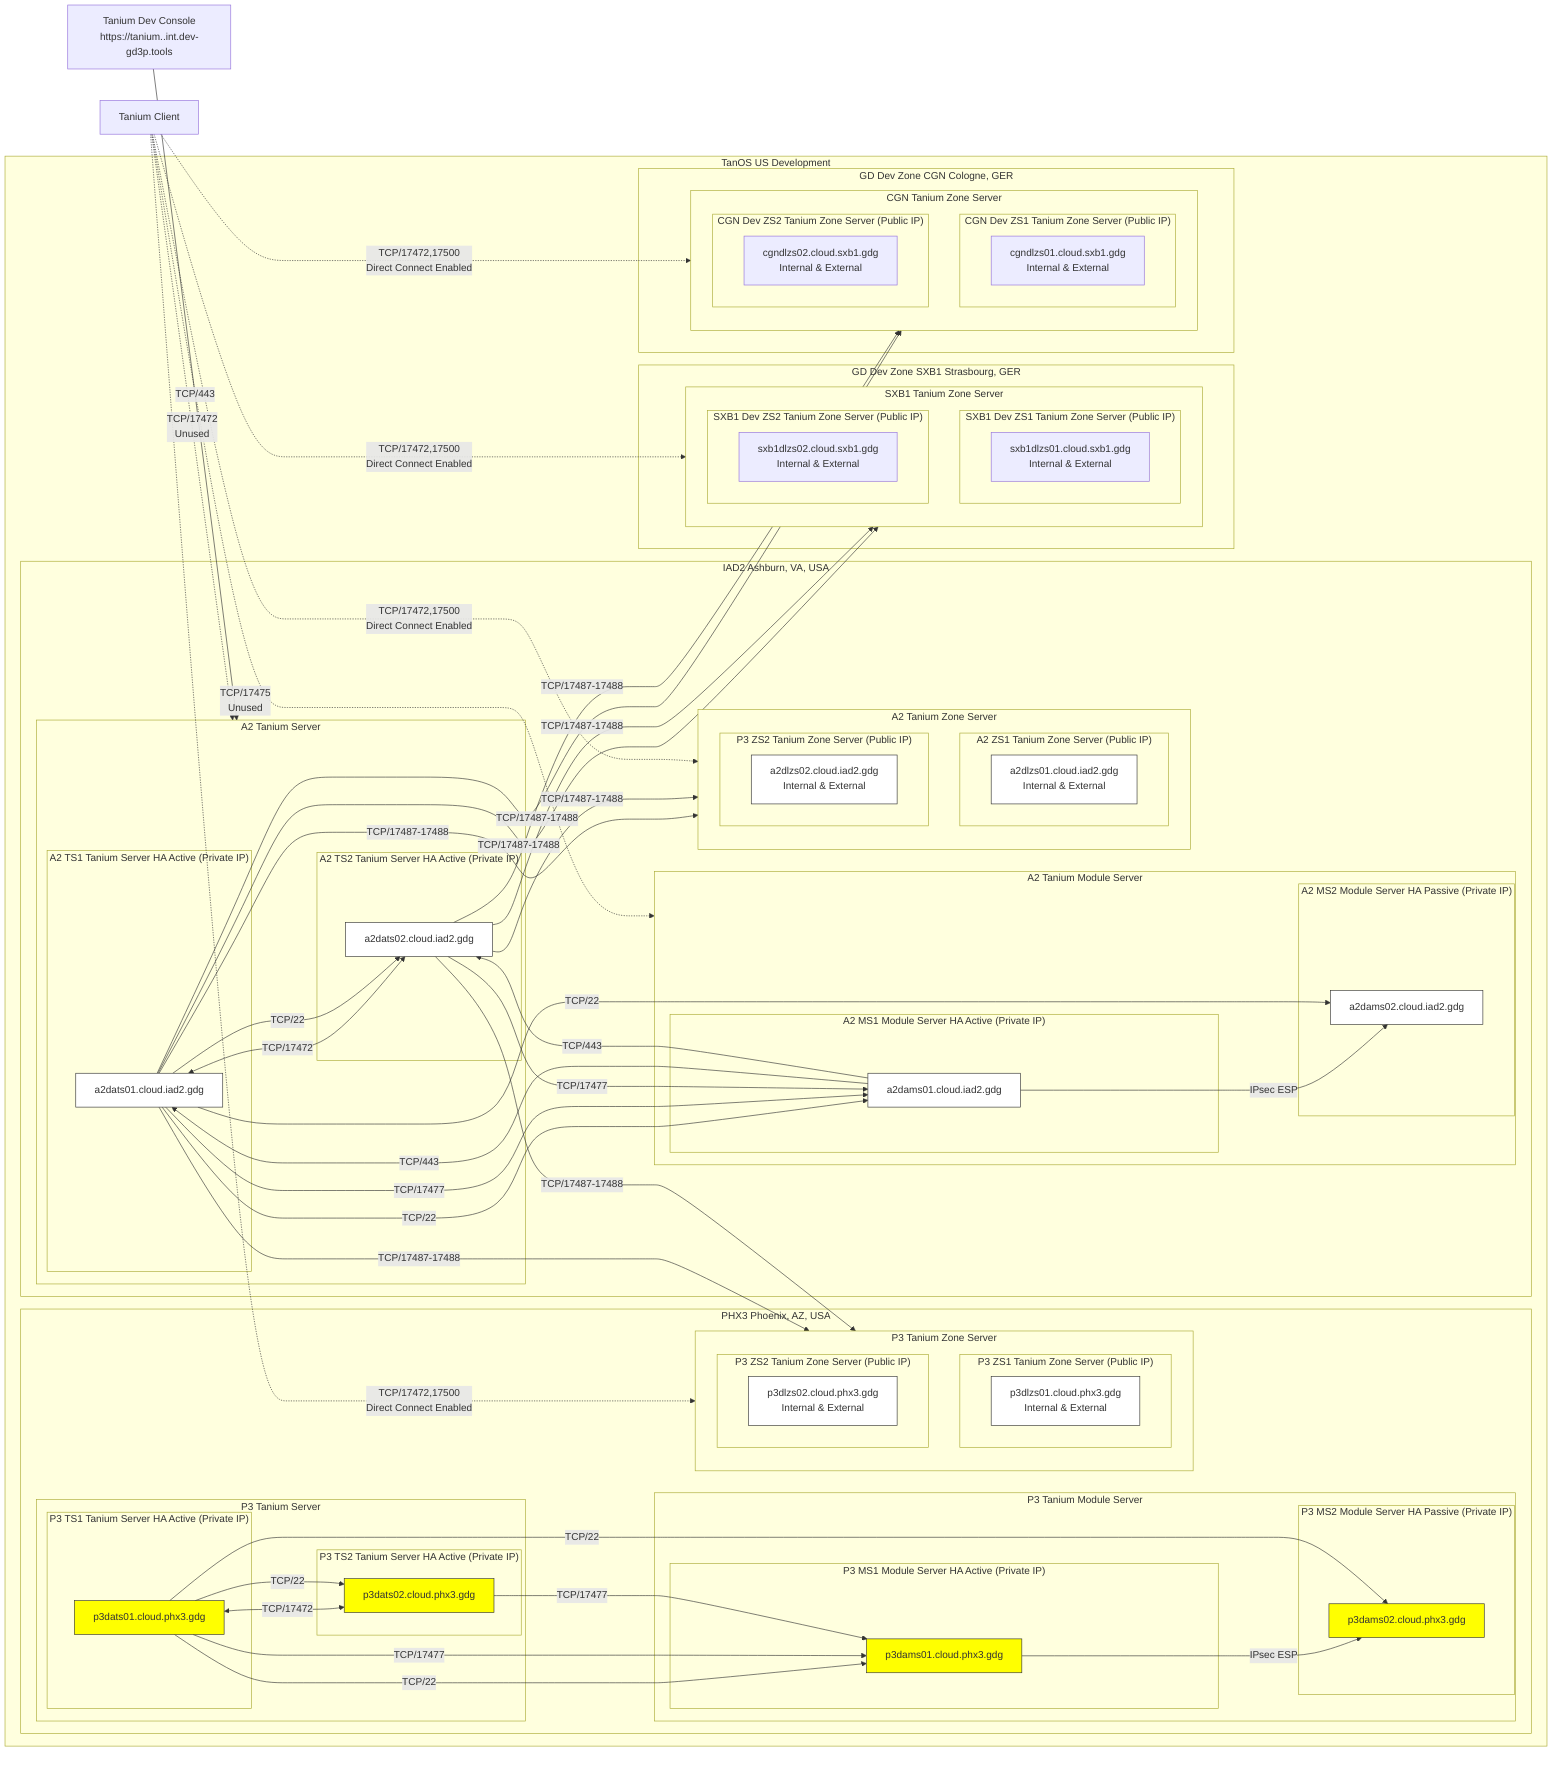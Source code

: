 flowchart LR
    %% Define nodes and subgraphs
    subgraph TanOS_US_Prod["TanOS US Development"]
        subgraph P3["PHX3 Phoenix, AZ, USA"]
            subgraph TS_P3["P3 Tanium Server"]
                %% Failover Cluster
                subgraph P3_HV1["P3 TS1 Tanium Server HA Active (Private IP)"]
                    TS_P3_1["p3dats01.cloud.phx3.gdg"]
                    class TS_P3_1 yellow
                end
                subgraph P3_HV3["P3 TS2 Tanium Server HA Active (Private IP)"]
                    TS_P3_2["p3dats02.cloud.phx3.gdg"]
                    class TS_P3_2 yellow
                end
                TS_P3_1 <-->|"TCP/17472"| TS_P3_2
            end
            subgraph MS_P3["P3 Tanium Module Server"]
                %% Failover Cluster
                subgraph P3_HV2["P3 MS1 Module Server HA Active (Private IP)"]
                    MS_P3_1["p3dams01.cloud.phx3.gdg"]
                    class MS_P3_1 yellow
                end
                subgraph P3_HV4["P3 MS2 Module Server HA Passive (Private IP)"]
                    MS_P3_2["p3dams02.cloud.phx3.gdg"]
                    class MS_P3_2 yellow
                end
                MS_P3_1 -->|"IPsec ESP"| MS_P3_2
            end
            subgraph ZS_P3["P3 Tanium Zone Server"]
                %% Connects to Active Cluster
                subgraph P3_HV5["P3 ZS1 Tanium Zone Server (Public IP)"]
                    ZS_P3_1["p3dlzs01.cloud.phx3.gdg<br/>Internal & External"]
                    class ZS_P3_1 white
                end
                subgraph P3_HV6["P3 ZS2 Tanium Zone Server (Public IP)"]
                    ZS_P3_2["p3dlzs02.cloud.phx3.gdg<br/>Internal & External"]
                    class ZS_P3_2 white
                end
            end
        end
        subgraph A2["IAD2 Ashburn, VA, USA"]
            subgraph TS_A2["A2 Tanium Server"]
                %% Active Cluster
                subgraph A2_HV1["A2 TS1 Tanium Server HA Active (Private IP)"]
                    TS_A2_1["a2dats01.cloud.iad2.gdg"]
                    class TS_A2_1 white
                end
                subgraph A2_HV3["A2 TS2 Tanium Server HA Active (Private IP)"]
                    TS_A2_2["a2dats02.cloud.iad2.gdg"]
                    class TS_A2_2 white
                end
                TS_A2_1 <-->|"TCP/17472"| TS_A2_2
            end
            subgraph MS_A2["A2 Tanium Module Server"]
                subgraph A2_HV2["A2 MS1 Module Server HA Active (Private IP)"]
                    MS_A2_1["a2dams01.cloud.iad2.gdg"]
                    class MS_A2_1 white
                end
                subgraph A2_HV4["A2 MS2 Module Server HA Passive (Private IP)"]
                    MS_A2_2["a2dams02.cloud.iad2.gdg"]
                    class MS_A2_2 white
                end
                MS_A2_1 -->|"IPsec ESP"| MS_A2_2
            end
            subgraph ZS_A2["A2 Tanium Zone Server"]
                %% Connects to Active Cluster
                subgraph A2_HV5["A2 ZS1 Tanium Zone Server (Public IP)"]
                    ZS_A2_1["a2dlzs01.cloud.iad2.gdg<br/>Internal & External"]
                    class ZS_A2_1 white
                end
                subgraph A2_HV6["P3 ZS2 Tanium Zone Server (Public IP)"]
                    ZS_A2_2["a2dlzs02.cloud.iad2.gdg<br/>Internal & External"]
                    class ZS_A2_2 white
                end
            end
        end
        subgraph SXB1["GD Dev Zone SXB1 Strasbourg, GER"]
            subgraph ZS_SXB1["SXB1 Tanium Zone Server"]
                %% Connects to Active Cluster
                subgraph SXB1_HV1["SXB1 Dev ZS1 Tanium Zone Server (Public IP)"]
                    ZS_SXB1_1["sxb1dlzs01.cloud.sxb1.gdg<br/>Internal & External"]
                end
                subgraph SXB1_HV2["SXB1 Dev ZS2 Tanium Zone Server (Public IP)"]
                    ZS_SXB1_2["sxb1dlzs02.cloud.sxb1.gdg<br/>Internal & External"]
                end
            end
        end
        subgraph CGN["GD Dev Zone CGN Cologne, GER"]
            subgraph ZS_CGN["CGN Tanium Zone Server"]
                %% Connects to Active Cluster
                subgraph CGN_HV1["CGN Dev ZS1 Tanium Zone Server (Public IP)"]
                    ZS_CGN_1["cgndlzs01.cloud.sxb1.gdg<br/>Internal & External"]
                end
                subgraph CGN_HV2["CGN Dev ZS2 Tanium Zone Server (Public IP)"]
                    ZS_CGN_2["cgndlzs02.cloud.sxb1.gdg<br/>Internal & External"]
                end
            end
        end
    end

    %% Define nodes not part of a subgraph
    %%Title("TanOS Tanium Production"):::StyleGoDaddyProd
    %%TaniumClientInt["Tanium Client"]
    TaniumClientExt["Tanium Client"]
    TaniumConsole["Tanium Dev Console<br/>https://tanium..int.dev-gd3p.tools"]
    %%RDPClient["RDP Client"]

    %% Define relationships
    TS_A2_1 & TS_A2_2 -->|"TCP/17487-17488"| ZS_A2  & ZS_P3 & ZS_CGN & ZS_SXB1
    TS_A2_1 -->|"TCP/22"| TS_A2_2 & MS_A2_1 & MS_A2_2
    TS_P3_1 -->|"TCP/22"| TS_P3_2 & MS_P3_1 & MS_P3_2
    TS_A2_1 & TS_A2_2 -->|"TCP/17477"| MS_A2_1
    TS_P3_1 & TS_P3_2 -->|"TCP/17477"| MS_P3_1
    MS_A2_1 -->|"TCP/443"| TS_A2_1 & TS_A2_2

    TaniumClientExt .->|"TCP/17472<br/>Unused"| TS_A2
    TaniumClientExt .->|"TCP/17475<br/>Unused"| MS_A2
    TaniumClientExt .->|"TCP/17472,17500<br/>Direct Connect Enabled"| ZS_A2 & ZS_P3 & ZS_CGN & ZS_SXB1
    TaniumConsole -->|"TCP/443"| TS_A2

    %% Add hyperlinks
    click TaniumConsole "https://tanium..int.dev-gd3p.tools" "Tanium Dev Console (VPN Required)"

    %% Define styles
    classDef StyleGoDaddyProd fill:#E22726,color:#000000,stroke:#FFFFFF,stroke-width:1px;
    classDef StyleGoDaddyProdEMEA fill:#FED317,color:#2F1C4C,stroke:#FADCD9,stroke-width:1px;
    classDef StyleGoDaddyDev fill:#00782E,color:#D8EFEF,stroke:#FFEEA9,stroke-width:1px;
    classDef yellow fill:#ff0,stroke:#333,stroke-width:1px;
    classDef white fill:#fff,stroke:#333,stroke-width:1px;

    %% Assign styles
    %%class Title StyleGoDaddyDev;
